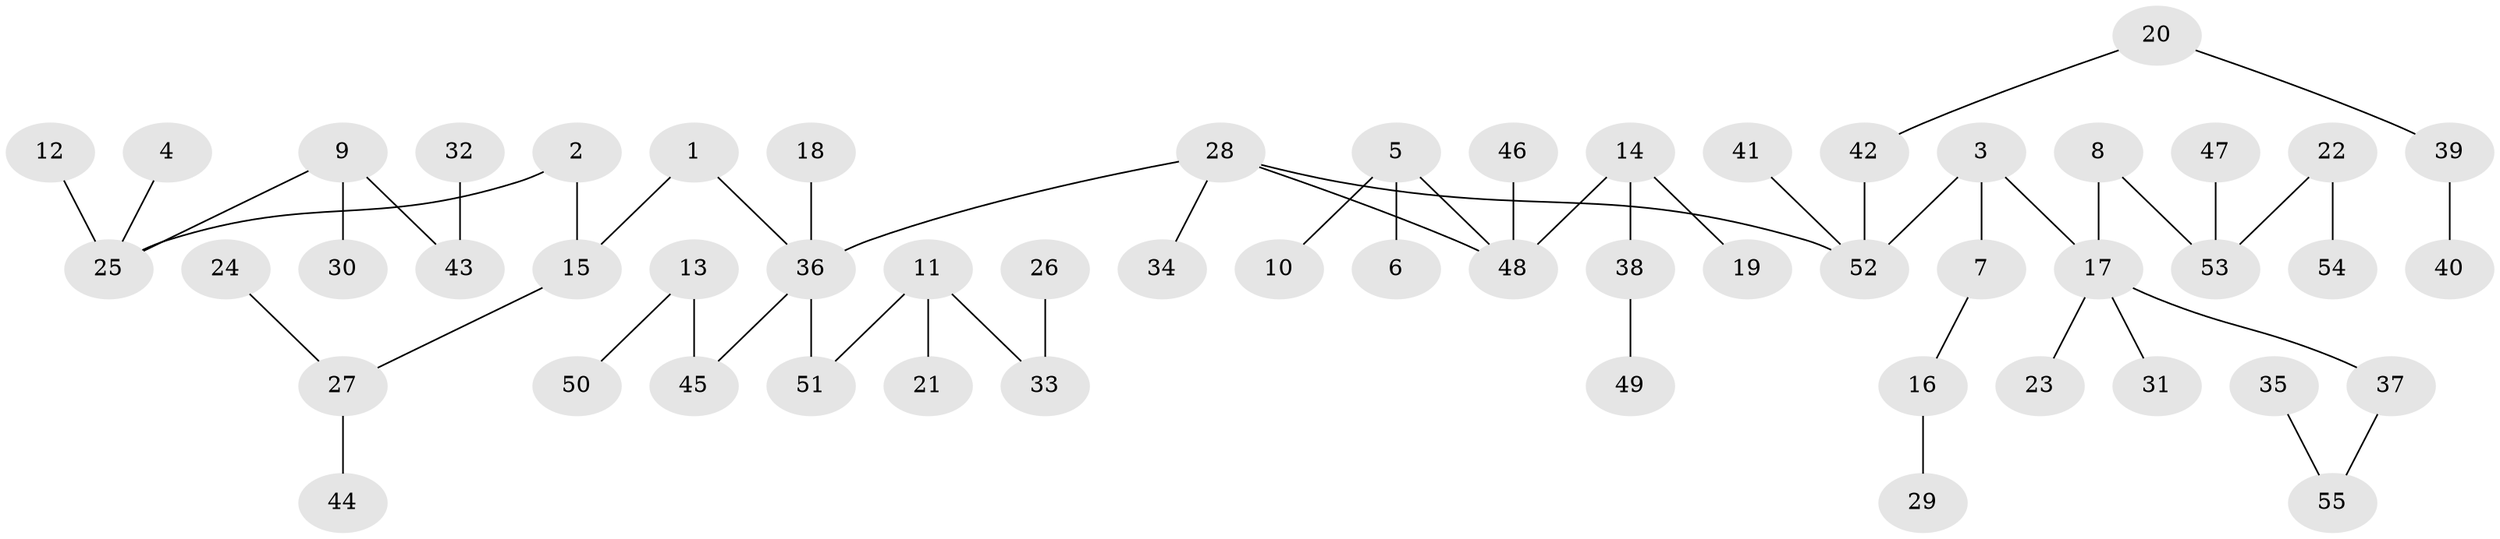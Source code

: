 // original degree distribution, {2: 0.23636363636363636, 4: 0.05454545454545454, 7: 0.00909090909090909, 6: 0.03636363636363636, 5: 0.01818181818181818, 3: 0.13636363636363635, 1: 0.509090909090909}
// Generated by graph-tools (version 1.1) at 2025/02/03/09/25 03:02:17]
// undirected, 55 vertices, 54 edges
graph export_dot {
graph [start="1"]
  node [color=gray90,style=filled];
  1;
  2;
  3;
  4;
  5;
  6;
  7;
  8;
  9;
  10;
  11;
  12;
  13;
  14;
  15;
  16;
  17;
  18;
  19;
  20;
  21;
  22;
  23;
  24;
  25;
  26;
  27;
  28;
  29;
  30;
  31;
  32;
  33;
  34;
  35;
  36;
  37;
  38;
  39;
  40;
  41;
  42;
  43;
  44;
  45;
  46;
  47;
  48;
  49;
  50;
  51;
  52;
  53;
  54;
  55;
  1 -- 15 [weight=1.0];
  1 -- 36 [weight=1.0];
  2 -- 15 [weight=1.0];
  2 -- 25 [weight=1.0];
  3 -- 7 [weight=1.0];
  3 -- 17 [weight=1.0];
  3 -- 52 [weight=1.0];
  4 -- 25 [weight=1.0];
  5 -- 6 [weight=1.0];
  5 -- 10 [weight=1.0];
  5 -- 48 [weight=1.0];
  7 -- 16 [weight=1.0];
  8 -- 17 [weight=1.0];
  8 -- 53 [weight=1.0];
  9 -- 25 [weight=1.0];
  9 -- 30 [weight=1.0];
  9 -- 43 [weight=1.0];
  11 -- 21 [weight=1.0];
  11 -- 33 [weight=1.0];
  11 -- 51 [weight=1.0];
  12 -- 25 [weight=1.0];
  13 -- 45 [weight=1.0];
  13 -- 50 [weight=1.0];
  14 -- 19 [weight=1.0];
  14 -- 38 [weight=1.0];
  14 -- 48 [weight=1.0];
  15 -- 27 [weight=1.0];
  16 -- 29 [weight=1.0];
  17 -- 23 [weight=1.0];
  17 -- 31 [weight=1.0];
  17 -- 37 [weight=1.0];
  18 -- 36 [weight=1.0];
  20 -- 39 [weight=1.0];
  20 -- 42 [weight=1.0];
  22 -- 53 [weight=1.0];
  22 -- 54 [weight=1.0];
  24 -- 27 [weight=1.0];
  26 -- 33 [weight=1.0];
  27 -- 44 [weight=1.0];
  28 -- 34 [weight=1.0];
  28 -- 36 [weight=1.0];
  28 -- 48 [weight=1.0];
  28 -- 52 [weight=1.0];
  32 -- 43 [weight=1.0];
  35 -- 55 [weight=1.0];
  36 -- 45 [weight=1.0];
  36 -- 51 [weight=1.0];
  37 -- 55 [weight=1.0];
  38 -- 49 [weight=1.0];
  39 -- 40 [weight=1.0];
  41 -- 52 [weight=1.0];
  42 -- 52 [weight=1.0];
  46 -- 48 [weight=1.0];
  47 -- 53 [weight=1.0];
}
